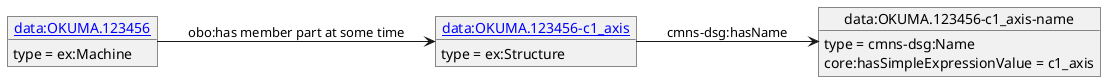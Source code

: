 @startuml
skinparam linetype polyline
left to right direction
object "[[./OKUMA.123456-c1_axis.html data:OKUMA.123456-c1_axis]]" as o1 {
 type = ex:Structure
 }
object "data:OKUMA.123456-c1_axis-name" as o2 {
 type = cmns-dsg:Name
 }
object "[[./OKUMA.123456.html data:OKUMA.123456]]" as o3 {
 type = ex:Machine
 }
o1 --> o2 : cmns-dsg:hasName
o2 : core:hasSimpleExpressionValue = c1_axis
o3 --> o1 : obo:has member part at some time
@enduml
